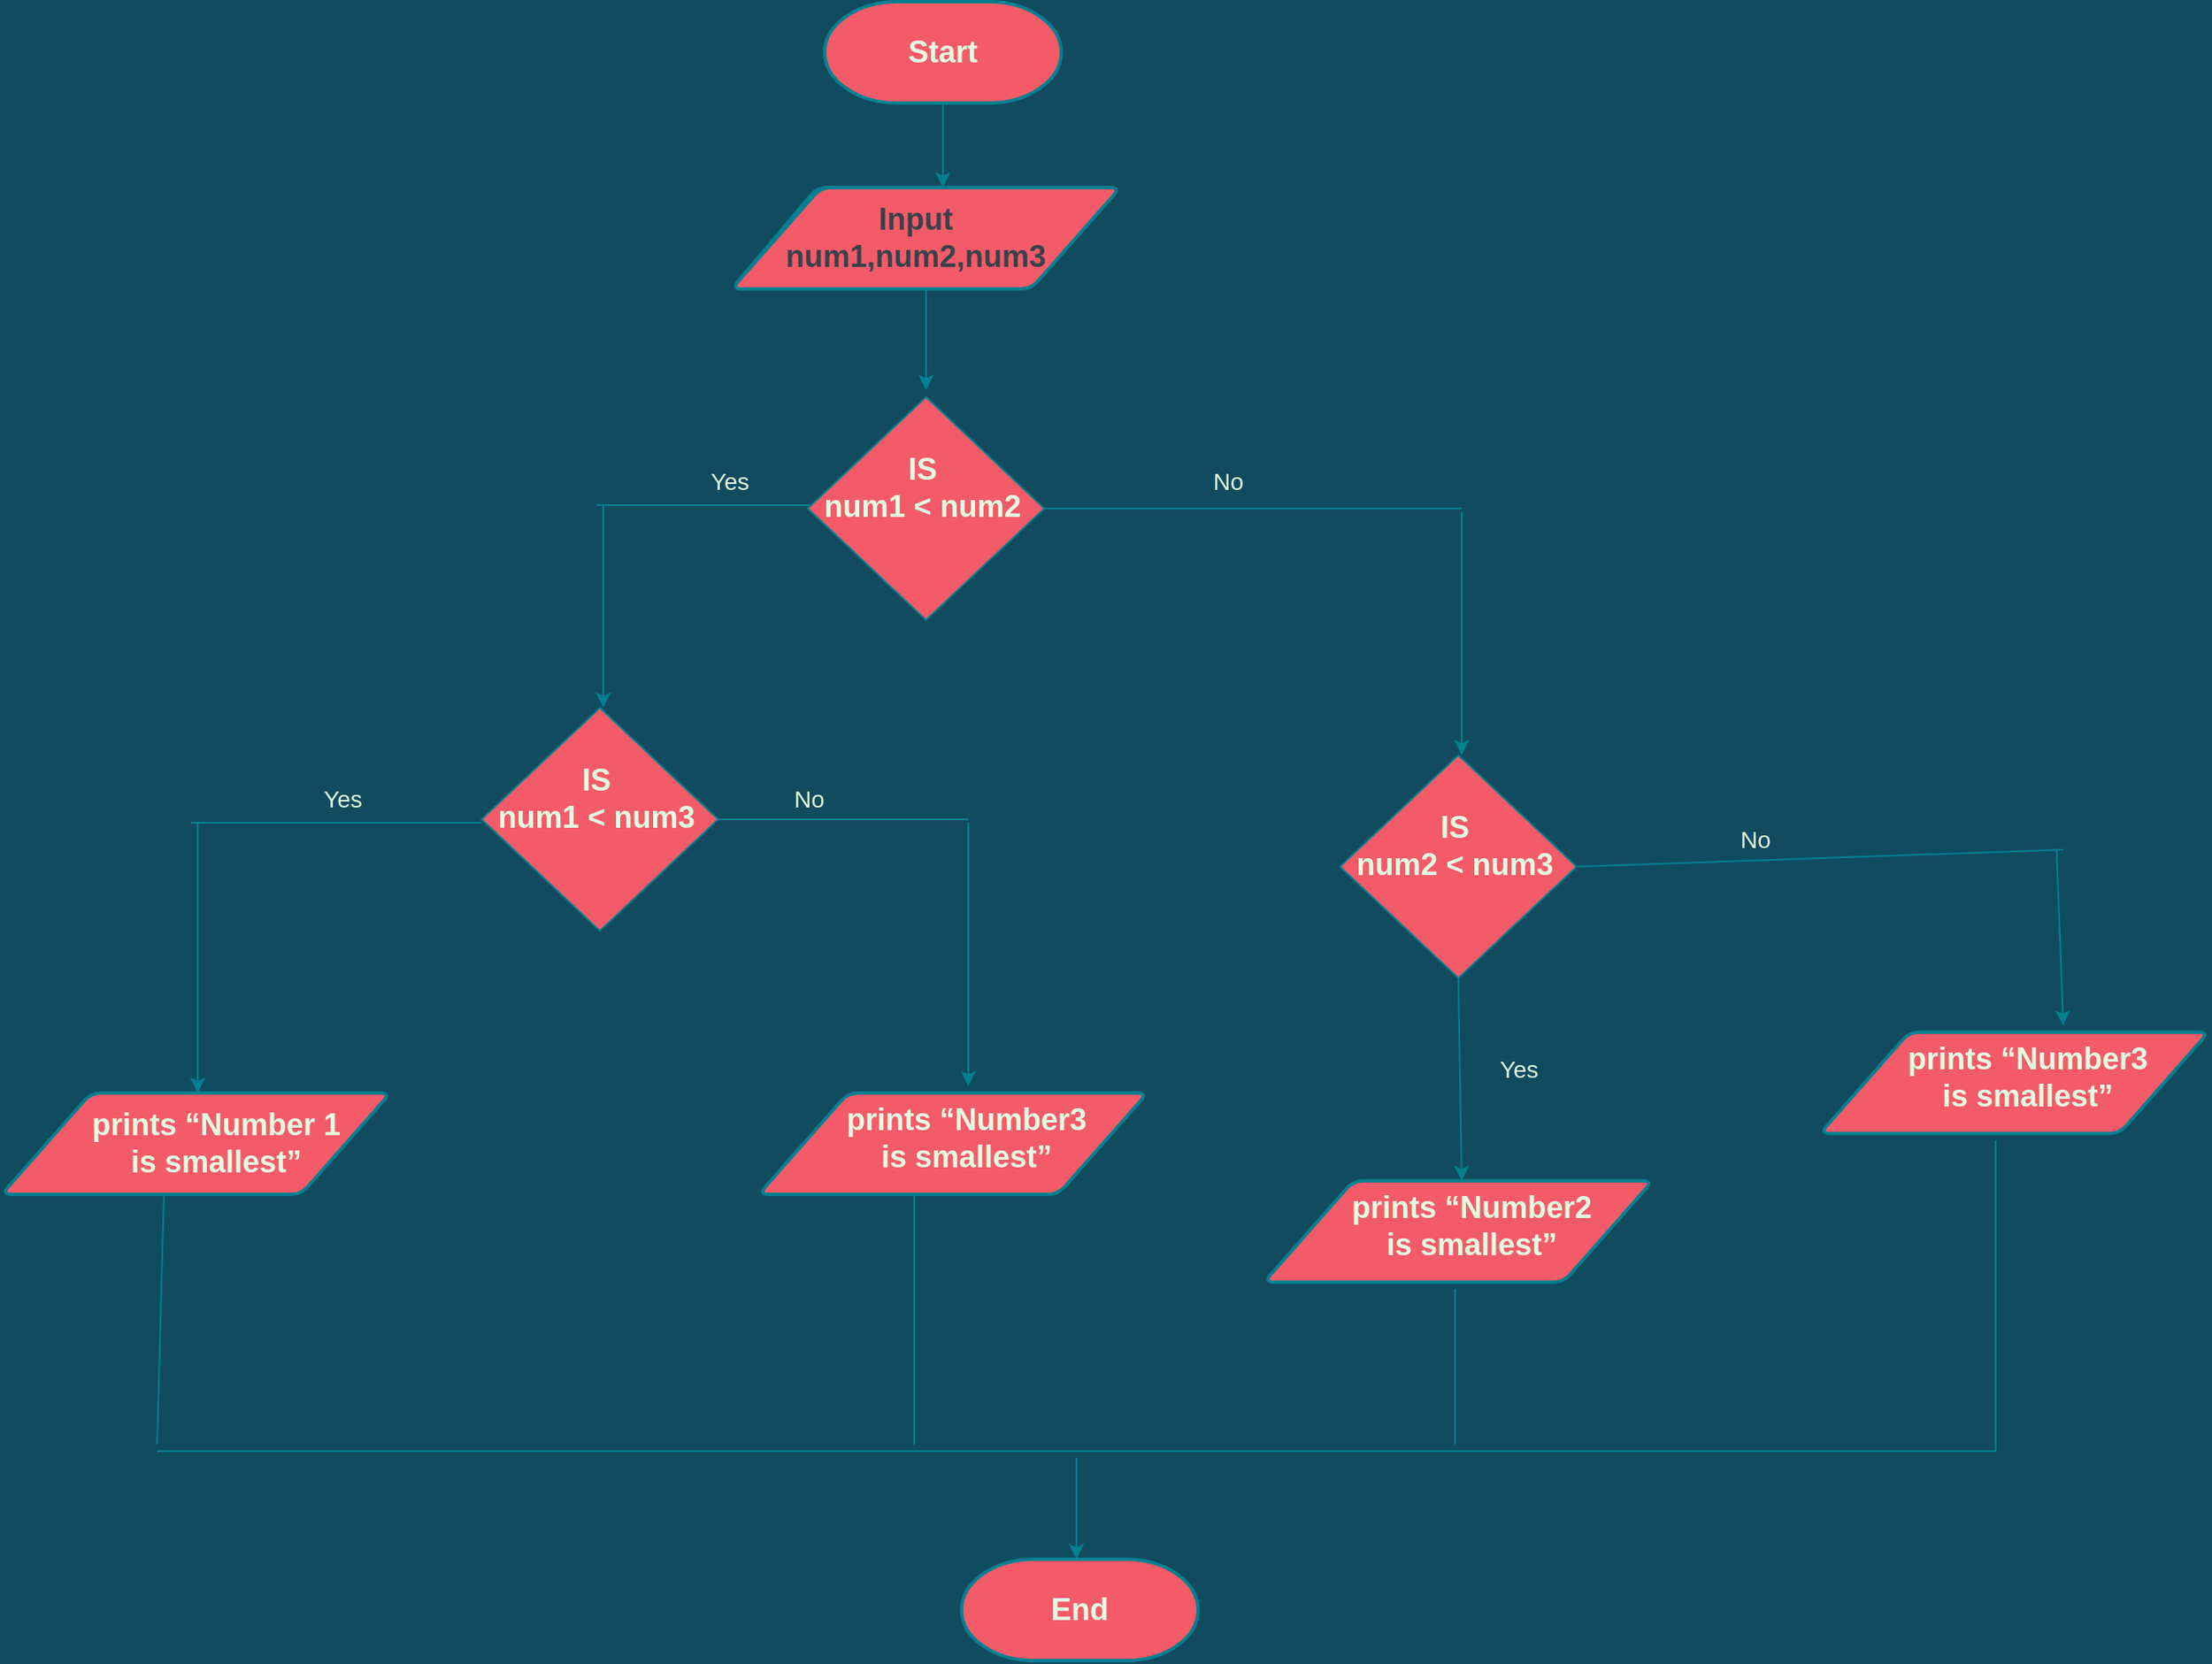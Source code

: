 <mxfile version="20.3.0" type="device"><diagram id="C5RBs43oDa-KdzZeNtuy" name="Page-1"><mxGraphModel dx="1609" dy="539" grid="1" gridSize="4" guides="1" tooltips="1" connect="1" arrows="1" fold="1" page="1" pageScale="1" pageWidth="827" pageHeight="1169" background="#114B5F" math="0" shadow="0"><root><mxCell id="WIyWlLk6GJQsqaUBKTNV-0"/><mxCell id="WIyWlLk6GJQsqaUBKTNV-1" parent="WIyWlLk6GJQsqaUBKTNV-0"/><mxCell id="L-GwUmo__a_O_6IL8zYs-1" value="" style="shape=parallelogram;html=1;strokeWidth=2;perimeter=parallelogramPerimeter;whiteSpace=wrap;rounded=1;arcSize=12;size=0.23;fillColor=#F45B69;strokeColor=#028090;fontColor=#E4FDE1;" parent="WIyWlLk6GJQsqaUBKTNV-1" vertex="1"><mxGeometry x="340" y="340" width="220" height="60" as="geometry"/></mxCell><mxCell id="L-GwUmo__a_O_6IL8zYs-6" value="" style="strokeWidth=2;html=1;shape=mxgraph.flowchart.terminator;whiteSpace=wrap;fillColor=#F45B69;strokeColor=#028090;fontColor=#E4FDE1;" parent="WIyWlLk6GJQsqaUBKTNV-1" vertex="1"><mxGeometry x="395" y="230" width="140" height="60" as="geometry"/></mxCell><mxCell id="L-GwUmo__a_O_6IL8zYs-7" value="" style="shape=parallelogram;html=1;strokeWidth=2;perimeter=parallelogramPerimeter;whiteSpace=wrap;rounded=1;arcSize=12;size=0.23;fillColor=#F45B69;strokeColor=#028090;fontColor=#E4FDE1;" parent="WIyWlLk6GJQsqaUBKTNV-1" vertex="1"><mxGeometry x="340" y="340" width="230" height="60" as="geometry"/></mxCell><mxCell id="L-GwUmo__a_O_6IL8zYs-9" value="&lt;b&gt;&lt;font style=&quot;font-size: 18px;&quot;&gt;Start&lt;/font&gt;&lt;/b&gt;" style="text;html=1;strokeColor=none;fillColor=none;align=center;verticalAlign=middle;whiteSpace=wrap;rounded=0;fontColor=#E4FDE1;" parent="WIyWlLk6GJQsqaUBKTNV-1" vertex="1"><mxGeometry x="435" y="245" width="60" height="30" as="geometry"/></mxCell><mxCell id="L-GwUmo__a_O_6IL8zYs-18" value="&lt;span data-lucid-content=&quot;{&amp;quot;t&amp;quot;:&amp;quot;Input length,width,depth&amp;quot;,&amp;quot;m&amp;quot;:[{&amp;quot;s&amp;quot;:0,&amp;quot;n&amp;quot;:&amp;quot;s&amp;quot;,&amp;quot;v&amp;quot;:22.222,&amp;quot;e&amp;quot;:24},{&amp;quot;s&amp;quot;:0,&amp;quot;n&amp;quot;:&amp;quot;c&amp;quot;,&amp;quot;v&amp;quot;:&amp;quot;3a414aff&amp;quot;,&amp;quot;e&amp;quot;:24},{&amp;quot;s&amp;quot;:0,&amp;quot;n&amp;quot;:&amp;quot;fsp&amp;quot;,&amp;quot;v&amp;quot;:&amp;quot;ss_presetShapeStyle6_textStyle&amp;quot;,&amp;quot;e&amp;quot;:24}]}&quot; data-lucid-type=&quot;application/vnd.lucid.text&quot;&gt;&lt;span style=&quot;color: rgb(58, 65, 74);&quot;&gt;&lt;b style=&quot;&quot;&gt;&lt;font style=&quot;font-size: 18px;&quot;&gt;Input num1,num2,num3&lt;/font&gt;&lt;/b&gt;&lt;/span&gt;&lt;/span&gt;" style="text;html=1;strokeColor=none;fillColor=none;align=center;verticalAlign=middle;whiteSpace=wrap;rounded=0;fontColor=#E4FDE1;" parent="WIyWlLk6GJQsqaUBKTNV-1" vertex="1"><mxGeometry x="369" y="355" width="160" height="30" as="geometry"/></mxCell><mxCell id="L-GwUmo__a_O_6IL8zYs-26" value="" style="endArrow=classic;html=1;rounded=0;labelBackgroundColor=#114B5F;strokeColor=#028090;fontColor=#E4FDE1;" parent="WIyWlLk6GJQsqaUBKTNV-1" edge="1"><mxGeometry width="50" height="50" relative="1" as="geometry"><mxPoint x="264" y="528" as="sourcePoint"/><mxPoint x="264" y="648" as="targetPoint"/></mxGeometry></mxCell><mxCell id="L-GwUmo__a_O_6IL8zYs-29" value="Yes" style="text;html=1;strokeColor=none;fillColor=none;align=center;verticalAlign=middle;whiteSpace=wrap;rounded=0;fontSize=14;fontColor=#E4FDE1;" parent="WIyWlLk6GJQsqaUBKTNV-1" vertex="1"><mxGeometry x="309" y="504" width="60" height="20" as="geometry"/></mxCell><mxCell id="L-GwUmo__a_O_6IL8zYs-52" value="Yes" style="text;html=1;strokeColor=none;fillColor=none;align=center;verticalAlign=middle;whiteSpace=wrap;rounded=0;fontSize=14;fontColor=#E4FDE1;" parent="WIyWlLk6GJQsqaUBKTNV-1" vertex="1"><mxGeometry x="776" y="852" width="60" height="20" as="geometry"/></mxCell><mxCell id="L-GwUmo__a_O_6IL8zYs-64" value="" style="endArrow=classic;html=1;rounded=0;fontSize=14;exitX=0.5;exitY=1;exitDx=0;exitDy=0;exitPerimeter=0;labelBackgroundColor=#114B5F;strokeColor=#028090;fontColor=#E4FDE1;" parent="WIyWlLk6GJQsqaUBKTNV-1" source="L-GwUmo__a_O_6IL8zYs-6" edge="1"><mxGeometry width="50" height="50" relative="1" as="geometry"><mxPoint x="570" y="740" as="sourcePoint"/><mxPoint x="465" y="340" as="targetPoint"/></mxGeometry></mxCell><mxCell id="L-GwUmo__a_O_6IL8zYs-65" value="" style="endArrow=classic;html=1;rounded=0;fontSize=14;exitX=0.5;exitY=1;exitDx=0;exitDy=0;entryX=0.5;entryY=0;entryDx=0;entryDy=0;labelBackgroundColor=#114B5F;strokeColor=#028090;fontColor=#E4FDE1;" parent="WIyWlLk6GJQsqaUBKTNV-1" source="L-GwUmo__a_O_6IL8zYs-7" edge="1"><mxGeometry width="50" height="50" relative="1" as="geometry"><mxPoint x="475" y="300" as="sourcePoint"/><mxPoint x="455" y="460" as="targetPoint"/></mxGeometry></mxCell><mxCell id="L-GwUmo__a_O_6IL8zYs-76" value="" style="endArrow=none;html=1;rounded=0;fontSize=14;exitX=0.021;exitY=0.485;exitDx=0;exitDy=0;exitPerimeter=0;labelBackgroundColor=#114B5F;strokeColor=#028090;fontColor=#E4FDE1;" parent="WIyWlLk6GJQsqaUBKTNV-1" edge="1"><mxGeometry width="50" height="50" relative="1" as="geometry"><mxPoint x="387.94" y="528.02" as="sourcePoint"/><mxPoint x="260" y="528" as="targetPoint"/></mxGeometry></mxCell><mxCell id="L-GwUmo__a_O_6IL8zYs-77" value="" style="rhombus;whiteSpace=wrap;html=1;fillColor=#F45B69;strokeColor=#028090;fontColor=#E4FDE1;" parent="WIyWlLk6GJQsqaUBKTNV-1" vertex="1"><mxGeometry x="385" y="464" width="140" height="132" as="geometry"/></mxCell><mxCell id="L-GwUmo__a_O_6IL8zYs-78" value="&lt;b&gt;&lt;font style=&quot;font-size: 18px;&quot;&gt;IS&lt;br&gt;num1 &amp;lt; num2&lt;/font&gt;&lt;/b&gt;" style="text;html=1;strokeColor=none;fillColor=none;align=center;verticalAlign=middle;whiteSpace=wrap;rounded=0;fontColor=#E4FDE1;" parent="WIyWlLk6GJQsqaUBKTNV-1" vertex="1"><mxGeometry x="388.5" y="480" width="127.5" height="76" as="geometry"/></mxCell><mxCell id="L-GwUmo__a_O_6IL8zYs-79" value="" style="rhombus;whiteSpace=wrap;html=1;fillColor=#F45B69;strokeColor=#028090;fontColor=#E4FDE1;" parent="WIyWlLk6GJQsqaUBKTNV-1" vertex="1"><mxGeometry x="192" y="648" width="140" height="132" as="geometry"/></mxCell><mxCell id="L-GwUmo__a_O_6IL8zYs-80" value="&lt;b&gt;&lt;font style=&quot;font-size: 18px;&quot;&gt;IS&lt;br&gt;num1 &amp;lt; num3&lt;/font&gt;&lt;/b&gt;" style="text;html=1;strokeColor=none;fillColor=none;align=center;verticalAlign=middle;whiteSpace=wrap;rounded=0;fontColor=#E4FDE1;" parent="WIyWlLk6GJQsqaUBKTNV-1" vertex="1"><mxGeometry x="195.5" y="664" width="127.5" height="76" as="geometry"/></mxCell><mxCell id="L-GwUmo__a_O_6IL8zYs-81" value="" style="endArrow=none;html=1;rounded=0;fontSize=14;labelBackgroundColor=#114B5F;strokeColor=#028090;fontColor=#E4FDE1;" parent="WIyWlLk6GJQsqaUBKTNV-1" edge="1"><mxGeometry width="50" height="50" relative="1" as="geometry"><mxPoint x="20" y="716" as="sourcePoint"/><mxPoint x="192" y="716" as="targetPoint"/></mxGeometry></mxCell><mxCell id="L-GwUmo__a_O_6IL8zYs-82" value="Yes" style="text;html=1;strokeColor=none;fillColor=none;align=center;verticalAlign=middle;whiteSpace=wrap;rounded=0;fontSize=14;fontColor=#E4FDE1;" parent="WIyWlLk6GJQsqaUBKTNV-1" vertex="1"><mxGeometry x="80" y="692" width="60" height="20" as="geometry"/></mxCell><mxCell id="L-GwUmo__a_O_6IL8zYs-83" value="No" style="text;html=1;strokeColor=none;fillColor=none;align=center;verticalAlign=middle;whiteSpace=wrap;rounded=0;fontSize=14;fontColor=#E4FDE1;" parent="WIyWlLk6GJQsqaUBKTNV-1" vertex="1"><mxGeometry x="356" y="692" width="60" height="20" as="geometry"/></mxCell><mxCell id="L-GwUmo__a_O_6IL8zYs-84" value="" style="endArrow=classic;html=1;rounded=0;labelBackgroundColor=#114B5F;strokeColor=#028090;fontColor=#E4FDE1;" parent="WIyWlLk6GJQsqaUBKTNV-1" edge="1"><mxGeometry width="50" height="50" relative="1" as="geometry"><mxPoint x="24" y="716" as="sourcePoint"/><mxPoint x="24" y="876" as="targetPoint"/></mxGeometry></mxCell><mxCell id="L-GwUmo__a_O_6IL8zYs-86" value="" style="shape=parallelogram;html=1;strokeWidth=2;perimeter=parallelogramPerimeter;whiteSpace=wrap;rounded=1;arcSize=12;size=0.23;fillColor=#F45B69;strokeColor=#028090;fontColor=#E4FDE1;" parent="WIyWlLk6GJQsqaUBKTNV-1" vertex="1"><mxGeometry x="-92" y="876" width="230" height="60" as="geometry"/></mxCell><mxCell id="L-GwUmo__a_O_6IL8zYs-87" value="&lt;span&gt;&lt;font style=&quot;font-size: 18px;&quot;&gt;&lt;b&gt;prints “Number 1 is smallest”&lt;/b&gt;&lt;/font&gt;&lt;/span&gt;" style="text;html=1;strokeColor=none;fillColor=none;align=center;verticalAlign=middle;whiteSpace=wrap;rounded=0;fontSize=14;fontColor=#E4FDE1;" parent="WIyWlLk6GJQsqaUBKTNV-1" vertex="1"><mxGeometry x="-42" y="891" width="154" height="30" as="geometry"/></mxCell><mxCell id="L-GwUmo__a_O_6IL8zYs-88" value="" style="shape=parallelogram;html=1;strokeWidth=2;perimeter=parallelogramPerimeter;whiteSpace=wrap;rounded=1;arcSize=12;size=0.23;fillColor=#F45B69;strokeColor=#028090;fontColor=#E4FDE1;" parent="WIyWlLk6GJQsqaUBKTNV-1" vertex="1"><mxGeometry x="356" y="876" width="230" height="60" as="geometry"/></mxCell><mxCell id="L-GwUmo__a_O_6IL8zYs-89" value="&lt;span&gt;&lt;font style=&quot;font-size: 18px;&quot;&gt;&lt;b&gt;prints “Number3 is smallest”&lt;/b&gt;&lt;/font&gt;&lt;/span&gt;" style="text;html=1;strokeColor=none;fillColor=none;align=center;verticalAlign=middle;whiteSpace=wrap;rounded=0;fontSize=14;fontColor=#E4FDE1;" parent="WIyWlLk6GJQsqaUBKTNV-1" vertex="1"><mxGeometry x="406" y="888" width="146" height="30" as="geometry"/></mxCell><mxCell id="L-GwUmo__a_O_6IL8zYs-91" value="" style="endArrow=none;html=1;rounded=0;fontSize=14;entryX=1;entryY=0.5;entryDx=0;entryDy=0;labelBackgroundColor=#114B5F;strokeColor=#028090;fontColor=#E4FDE1;" parent="WIyWlLk6GJQsqaUBKTNV-1" target="L-GwUmo__a_O_6IL8zYs-79" edge="1"><mxGeometry width="50" height="50" relative="1" as="geometry"><mxPoint x="480" y="714" as="sourcePoint"/><mxPoint x="196" y="720" as="targetPoint"/></mxGeometry></mxCell><mxCell id="L-GwUmo__a_O_6IL8zYs-92" value="" style="endArrow=classic;html=1;rounded=0;labelBackgroundColor=#114B5F;strokeColor=#028090;fontColor=#E4FDE1;" parent="WIyWlLk6GJQsqaUBKTNV-1" edge="1"><mxGeometry width="50" height="50" relative="1" as="geometry"><mxPoint x="480" y="716" as="sourcePoint"/><mxPoint x="480" y="872" as="targetPoint"/></mxGeometry></mxCell><mxCell id="L-GwUmo__a_O_6IL8zYs-94" value="" style="endArrow=none;html=1;rounded=0;fontSize=14;exitX=1;exitY=0.5;exitDx=0;exitDy=0;labelBackgroundColor=#114B5F;strokeColor=#028090;fontColor=#E4FDE1;" parent="WIyWlLk6GJQsqaUBKTNV-1" source="L-GwUmo__a_O_6IL8zYs-77" edge="1"><mxGeometry width="50" height="50" relative="1" as="geometry"><mxPoint x="391.94" y="532.02" as="sourcePoint"/><mxPoint x="772" y="530" as="targetPoint"/></mxGeometry></mxCell><mxCell id="L-GwUmo__a_O_6IL8zYs-95" value="No" style="text;html=1;strokeColor=none;fillColor=none;align=center;verticalAlign=middle;whiteSpace=wrap;rounded=0;fontSize=14;fontColor=#E4FDE1;" parent="WIyWlLk6GJQsqaUBKTNV-1" vertex="1"><mxGeometry x="604" y="504" width="60" height="20" as="geometry"/></mxCell><mxCell id="L-GwUmo__a_O_6IL8zYs-96" value="" style="endArrow=classic;html=1;rounded=0;labelBackgroundColor=#114B5F;strokeColor=#028090;fontColor=#E4FDE1;" parent="WIyWlLk6GJQsqaUBKTNV-1" edge="1"><mxGeometry width="50" height="50" relative="1" as="geometry"><mxPoint x="772" y="532" as="sourcePoint"/><mxPoint x="772" y="676" as="targetPoint"/></mxGeometry></mxCell><mxCell id="L-GwUmo__a_O_6IL8zYs-97" value="" style="rhombus;whiteSpace=wrap;html=1;fillColor=#F45B69;strokeColor=#028090;fontColor=#E4FDE1;" parent="WIyWlLk6GJQsqaUBKTNV-1" vertex="1"><mxGeometry x="700" y="676" width="140" height="132" as="geometry"/></mxCell><mxCell id="L-GwUmo__a_O_6IL8zYs-98" value="&lt;b&gt;&lt;font style=&quot;font-size: 18px;&quot;&gt;IS&lt;br&gt;num2 &amp;lt; num3&lt;/font&gt;&lt;/b&gt;" style="text;html=1;strokeColor=none;fillColor=none;align=center;verticalAlign=middle;whiteSpace=wrap;rounded=0;fontColor=#E4FDE1;" parent="WIyWlLk6GJQsqaUBKTNV-1" vertex="1"><mxGeometry x="703.5" y="692" width="127.5" height="76" as="geometry"/></mxCell><mxCell id="L-GwUmo__a_O_6IL8zYs-100" value="" style="endArrow=classic;html=1;rounded=0;exitX=0.5;exitY=1;exitDx=0;exitDy=0;labelBackgroundColor=#114B5F;strokeColor=#028090;fontColor=#E4FDE1;" parent="WIyWlLk6GJQsqaUBKTNV-1" source="L-GwUmo__a_O_6IL8zYs-97" edge="1"><mxGeometry width="50" height="50" relative="1" as="geometry"><mxPoint x="772" y="848" as="sourcePoint"/><mxPoint x="772" y="928" as="targetPoint"/></mxGeometry></mxCell><mxCell id="L-GwUmo__a_O_6IL8zYs-101" value="" style="shape=parallelogram;html=1;strokeWidth=2;perimeter=parallelogramPerimeter;whiteSpace=wrap;rounded=1;arcSize=12;size=0.23;fillColor=#F45B69;strokeColor=#028090;fontColor=#E4FDE1;" parent="WIyWlLk6GJQsqaUBKTNV-1" vertex="1"><mxGeometry x="655" y="928" width="230" height="60" as="geometry"/></mxCell><mxCell id="L-GwUmo__a_O_6IL8zYs-102" value="&lt;span&gt;&lt;font style=&quot;font-size: 18px;&quot;&gt;&lt;b&gt;prints “Number2 is smallest”&lt;/b&gt;&lt;/font&gt;&lt;/span&gt;" style="text;html=1;strokeColor=none;fillColor=none;align=center;verticalAlign=middle;whiteSpace=wrap;rounded=0;fontSize=14;fontColor=#E4FDE1;" parent="WIyWlLk6GJQsqaUBKTNV-1" vertex="1"><mxGeometry x="705" y="940" width="146" height="30" as="geometry"/></mxCell><mxCell id="L-GwUmo__a_O_6IL8zYs-103" value="" style="endArrow=classic;html=1;rounded=0;labelBackgroundColor=#114B5F;strokeColor=#028090;fontColor=#E4FDE1;" parent="WIyWlLk6GJQsqaUBKTNV-1" edge="1"><mxGeometry width="50" height="50" relative="1" as="geometry"><mxPoint x="1124" y="732" as="sourcePoint"/><mxPoint x="1128" y="836" as="targetPoint"/></mxGeometry></mxCell><mxCell id="L-GwUmo__a_O_6IL8zYs-104" value="No" style="text;html=1;strokeColor=none;fillColor=none;align=center;verticalAlign=middle;whiteSpace=wrap;rounded=0;fontSize=14;fontColor=#E4FDE1;" parent="WIyWlLk6GJQsqaUBKTNV-1" vertex="1"><mxGeometry x="916" y="716" width="60" height="20" as="geometry"/></mxCell><mxCell id="L-GwUmo__a_O_6IL8zYs-105" value="" style="shape=parallelogram;html=1;strokeWidth=2;perimeter=parallelogramPerimeter;whiteSpace=wrap;rounded=1;arcSize=12;size=0.23;fillColor=#F45B69;strokeColor=#028090;fontColor=#E4FDE1;" parent="WIyWlLk6GJQsqaUBKTNV-1" vertex="1"><mxGeometry x="984" y="840" width="230" height="60" as="geometry"/></mxCell><mxCell id="L-GwUmo__a_O_6IL8zYs-106" value="&lt;span&gt;&lt;font style=&quot;font-size: 18px;&quot;&gt;&lt;b&gt;prints “Number3 is smallest”&lt;/b&gt;&lt;/font&gt;&lt;/span&gt;" style="text;html=1;strokeColor=none;fillColor=none;align=center;verticalAlign=middle;whiteSpace=wrap;rounded=0;fontSize=14;fontColor=#E4FDE1;" parent="WIyWlLk6GJQsqaUBKTNV-1" vertex="1"><mxGeometry x="1034" y="852" width="146" height="30" as="geometry"/></mxCell><mxCell id="L-GwUmo__a_O_6IL8zYs-107" value="" style="endArrow=none;html=1;rounded=0;fontSize=14;exitX=1;exitY=0.5;exitDx=0;exitDy=0;labelBackgroundColor=#114B5F;strokeColor=#028090;fontColor=#E4FDE1;" parent="WIyWlLk6GJQsqaUBKTNV-1" source="L-GwUmo__a_O_6IL8zYs-97" edge="1"><mxGeometry width="50" height="50" relative="1" as="geometry"><mxPoint x="529" y="534" as="sourcePoint"/><mxPoint x="1128" y="732" as="targetPoint"/></mxGeometry></mxCell><mxCell id="L-GwUmo__a_O_6IL8zYs-108" value="" style="endArrow=none;html=1;rounded=0;fontSize=18;labelBackgroundColor=#114B5F;strokeColor=#028090;fontColor=#E4FDE1;" parent="WIyWlLk6GJQsqaUBKTNV-1" edge="1"><mxGeometry width="50" height="50" relative="1" as="geometry"><mxPoint x="448" y="936" as="sourcePoint"/><mxPoint x="448" y="1084" as="targetPoint"/></mxGeometry></mxCell><mxCell id="L-GwUmo__a_O_6IL8zYs-109" value="" style="endArrow=none;html=1;rounded=0;fontSize=18;labelBackgroundColor=#114B5F;strokeColor=#028090;fontColor=#E4FDE1;" parent="WIyWlLk6GJQsqaUBKTNV-1" edge="1"><mxGeometry width="50" height="50" relative="1" as="geometry"><mxPoint x="768" y="992" as="sourcePoint"/><mxPoint x="768" y="1084" as="targetPoint"/></mxGeometry></mxCell><mxCell id="L-GwUmo__a_O_6IL8zYs-110" value="" style="endArrow=none;html=1;rounded=0;fontSize=18;labelBackgroundColor=#114B5F;strokeColor=#028090;fontColor=#E4FDE1;" parent="WIyWlLk6GJQsqaUBKTNV-1" edge="1"><mxGeometry width="50" height="50" relative="1" as="geometry"><mxPoint x="1088" y="904" as="sourcePoint"/><mxPoint x="1088" y="1088" as="targetPoint"/></mxGeometry></mxCell><mxCell id="L-GwUmo__a_O_6IL8zYs-111" value="" style="endArrow=none;html=1;rounded=0;fontSize=18;labelBackgroundColor=#114B5F;strokeColor=#028090;fontColor=#E4FDE1;" parent="WIyWlLk6GJQsqaUBKTNV-1" edge="1"><mxGeometry width="50" height="50" relative="1" as="geometry"><mxPoint x="1088" y="1088" as="sourcePoint"/><mxPoint y="1088" as="targetPoint"/></mxGeometry></mxCell><mxCell id="L-GwUmo__a_O_6IL8zYs-112" value="" style="endArrow=none;html=1;rounded=0;fontSize=18;labelBackgroundColor=#114B5F;strokeColor=#028090;fontColor=#E4FDE1;" parent="WIyWlLk6GJQsqaUBKTNV-1" edge="1"><mxGeometry width="50" height="50" relative="1" as="geometry"><mxPoint y="1084" as="sourcePoint"/><mxPoint x="4" y="936" as="targetPoint"/></mxGeometry></mxCell><mxCell id="L-GwUmo__a_O_6IL8zYs-114" value="" style="endArrow=classic;html=1;rounded=0;fontSize=14;labelBackgroundColor=#114B5F;strokeColor=#028090;fontColor=#E4FDE1;" parent="WIyWlLk6GJQsqaUBKTNV-1" edge="1"><mxGeometry width="50" height="50" relative="1" as="geometry"><mxPoint x="544" y="1092" as="sourcePoint"/><mxPoint x="544" y="1152" as="targetPoint"/></mxGeometry></mxCell><mxCell id="L-GwUmo__a_O_6IL8zYs-115" value="" style="strokeWidth=2;html=1;shape=mxgraph.flowchart.terminator;whiteSpace=wrap;fillColor=#F45B69;strokeColor=#028090;fontColor=#E4FDE1;" parent="WIyWlLk6GJQsqaUBKTNV-1" vertex="1"><mxGeometry x="476" y="1152" width="140" height="60" as="geometry"/></mxCell><mxCell id="L-GwUmo__a_O_6IL8zYs-116" value="&lt;span style=&quot;font-size: 18px;&quot;&gt;&lt;b&gt;End&lt;/b&gt;&lt;/span&gt;" style="text;html=1;strokeColor=none;fillColor=none;align=center;verticalAlign=middle;whiteSpace=wrap;rounded=0;fontColor=#E4FDE1;" parent="WIyWlLk6GJQsqaUBKTNV-1" vertex="1"><mxGeometry x="516" y="1167" width="60" height="30" as="geometry"/></mxCell></root></mxGraphModel></diagram></mxfile>